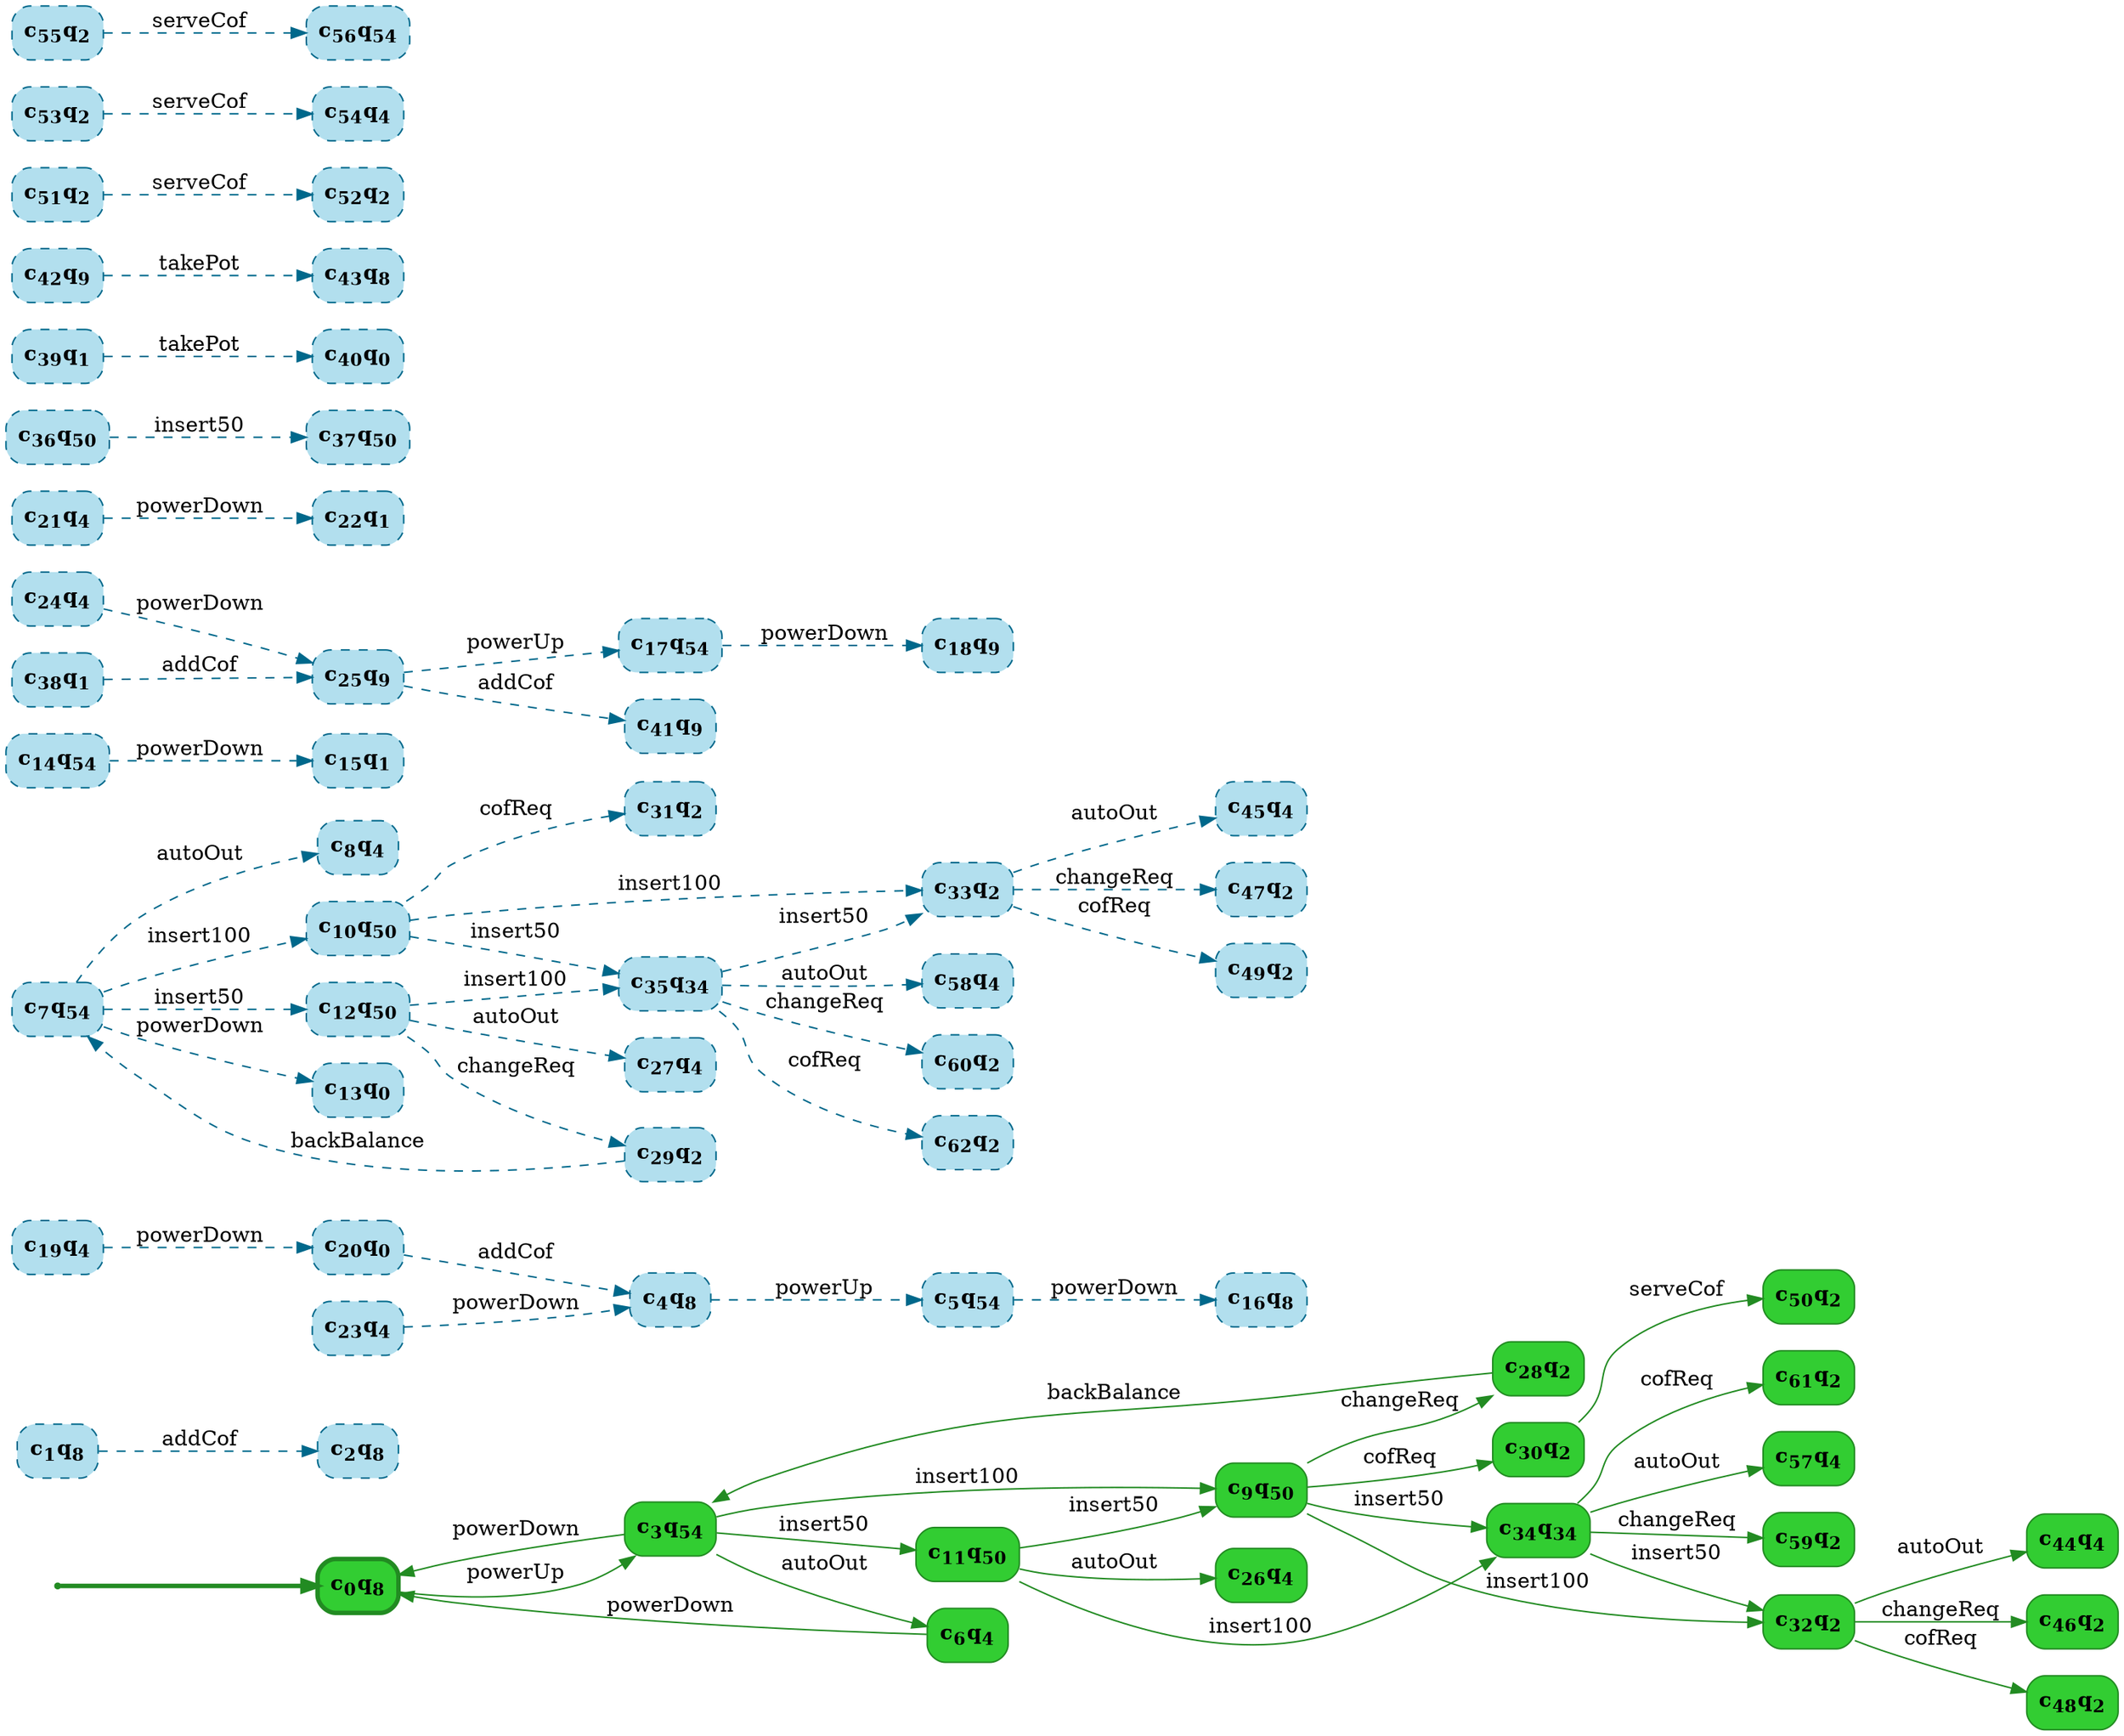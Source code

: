 digraph g {

	rankdir="LR"

	__invisible__[shape="point", color="forestgreen"]
	c0q8[label=<<b>c<sub>0</sub>q<sub>8</sub></b>>, shape="box", style="rounded, filled", fillcolor="limegreen", color="forestgreen", penwidth=3] // Initial
	c3q54[label=<<b>c<sub>3</sub>q<sub>54</sub></b>>, shape="box", style="rounded, filled", fillcolor="limegreen", color="forestgreen"]
	c6q4[label=<<b>c<sub>6</sub>q<sub>4</sub></b>>, shape="box", style="rounded, filled", fillcolor="limegreen", color="forestgreen"]
	c9q50[label=<<b>c<sub>9</sub>q<sub>50</sub></b>>, shape="box", style="rounded, filled", fillcolor="limegreen", color="forestgreen"]
	c28q2[label=<<b>c<sub>28</sub>q<sub>2</sub></b>>, shape="box", style="rounded, filled", fillcolor="limegreen", color="forestgreen"]
	c30q2[label=<<b>c<sub>30</sub>q<sub>2</sub></b>>, shape="box", style="rounded, filled", fillcolor="limegreen", color="forestgreen"]
	c50q2[label=<<b>c<sub>50</sub>q<sub>2</sub></b>>, shape="box", style="rounded, filled", fillcolor="limegreen", color="forestgreen"]
	c32q2[label=<<b>c<sub>32</sub>q<sub>2</sub></b>>, shape="box", style="rounded, filled", fillcolor="limegreen", color="forestgreen"]
	c44q4[label=<<b>c<sub>44</sub>q<sub>4</sub></b>>, shape="box", style="rounded, filled", fillcolor="limegreen", color="forestgreen"]
	c46q2[label=<<b>c<sub>46</sub>q<sub>2</sub></b>>, shape="box", style="rounded, filled", fillcolor="limegreen", color="forestgreen"]
	c48q2[label=<<b>c<sub>48</sub>q<sub>2</sub></b>>, shape="box", style="rounded, filled", fillcolor="limegreen", color="forestgreen"]
	c34q34[label=<<b>c<sub>34</sub>q<sub>34</sub></b>>, shape="box", style="rounded, filled", fillcolor="limegreen", color="forestgreen"]
	c57q4[label=<<b>c<sub>57</sub>q<sub>4</sub></b>>, shape="box", style="rounded, filled", fillcolor="limegreen", color="forestgreen"]
	c59q2[label=<<b>c<sub>59</sub>q<sub>2</sub></b>>, shape="box", style="rounded, filled", fillcolor="limegreen", color="forestgreen"]
	c61q2[label=<<b>c<sub>61</sub>q<sub>2</sub></b>>, shape="box", style="rounded, filled", fillcolor="limegreen", color="forestgreen"]
	c11q50[label=<<b>c<sub>11</sub>q<sub>50</sub></b>>, shape="box", style="rounded, filled", fillcolor="limegreen", color="forestgreen"]
	c26q4[label=<<b>c<sub>26</sub>q<sub>4</sub></b>>, shape="box", style="rounded, filled", fillcolor="limegreen", color="forestgreen"]
	c1q8[label=<<b>c<sub>1</sub>q<sub>8</sub></b>>, shape="box", style="rounded, filled, dashed", fillcolor="lightblue2", color="deepskyblue4"]
	c2q8[label=<<b>c<sub>2</sub>q<sub>8</sub></b>>, shape="box", style="rounded, filled, dashed", fillcolor="lightblue2", color="deepskyblue4"]
	c4q8[label=<<b>c<sub>4</sub>q<sub>8</sub></b>>, shape="box", style="rounded, filled, dashed", fillcolor="lightblue2", color="deepskyblue4"]
	c5q54[label=<<b>c<sub>5</sub>q<sub>54</sub></b>>, shape="box", style="rounded, filled, dashed", fillcolor="lightblue2", color="deepskyblue4"]
	c7q54[label=<<b>c<sub>7</sub>q<sub>54</sub></b>>, shape="box", style="rounded, filled, dashed", fillcolor="lightblue2", color="deepskyblue4"]
	c8q4[label=<<b>c<sub>8</sub>q<sub>4</sub></b>>, shape="box", style="rounded, filled, dashed", fillcolor="lightblue2", color="deepskyblue4"]
	c10q50[label=<<b>c<sub>10</sub>q<sub>50</sub></b>>, shape="box", style="rounded, filled, dashed", fillcolor="lightblue2", color="deepskyblue4"]
	c12q50[label=<<b>c<sub>12</sub>q<sub>50</sub></b>>, shape="box", style="rounded, filled, dashed", fillcolor="lightblue2", color="deepskyblue4"]
	c13q0[label=<<b>c<sub>13</sub>q<sub>0</sub></b>>, shape="box", style="rounded, filled, dashed", fillcolor="lightblue2", color="deepskyblue4"]
	c14q54[label=<<b>c<sub>14</sub>q<sub>54</sub></b>>, shape="box", style="rounded, filled, dashed", fillcolor="lightblue2", color="deepskyblue4"]
	c15q1[label=<<b>c<sub>15</sub>q<sub>1</sub></b>>, shape="box", style="rounded, filled, dashed", fillcolor="lightblue2", color="deepskyblue4"]
	c16q8[label=<<b>c<sub>16</sub>q<sub>8</sub></b>>, shape="box", style="rounded, filled, dashed", fillcolor="lightblue2", color="deepskyblue4"]
	c17q54[label=<<b>c<sub>17</sub>q<sub>54</sub></b>>, shape="box", style="rounded, filled, dashed", fillcolor="lightblue2", color="deepskyblue4"]
	c18q9[label=<<b>c<sub>18</sub>q<sub>9</sub></b>>, shape="box", style="rounded, filled, dashed", fillcolor="lightblue2", color="deepskyblue4"]
	c19q4[label=<<b>c<sub>19</sub>q<sub>4</sub></b>>, shape="box", style="rounded, filled, dashed", fillcolor="lightblue2", color="deepskyblue4"]
	c20q0[label=<<b>c<sub>20</sub>q<sub>0</sub></b>>, shape="box", style="rounded, filled, dashed", fillcolor="lightblue2", color="deepskyblue4"]
	c21q4[label=<<b>c<sub>21</sub>q<sub>4</sub></b>>, shape="box", style="rounded, filled, dashed", fillcolor="lightblue2", color="deepskyblue4"]
	c22q1[label=<<b>c<sub>22</sub>q<sub>1</sub></b>>, shape="box", style="rounded, filled, dashed", fillcolor="lightblue2", color="deepskyblue4"]
	c23q4[label=<<b>c<sub>23</sub>q<sub>4</sub></b>>, shape="box", style="rounded, filled, dashed", fillcolor="lightblue2", color="deepskyblue4"]
	c24q4[label=<<b>c<sub>24</sub>q<sub>4</sub></b>>, shape="box", style="rounded, filled, dashed", fillcolor="lightblue2", color="deepskyblue4"]
	c25q9[label=<<b>c<sub>25</sub>q<sub>9</sub></b>>, shape="box", style="rounded, filled, dashed", fillcolor="lightblue2", color="deepskyblue4"]
	c27q4[label=<<b>c<sub>27</sub>q<sub>4</sub></b>>, shape="box", style="rounded, filled, dashed", fillcolor="lightblue2", color="deepskyblue4"]
	c29q2[label=<<b>c<sub>29</sub>q<sub>2</sub></b>>, shape="box", style="rounded, filled, dashed", fillcolor="lightblue2", color="deepskyblue4"]
	c31q2[label=<<b>c<sub>31</sub>q<sub>2</sub></b>>, shape="box", style="rounded, filled, dashed", fillcolor="lightblue2", color="deepskyblue4"]
	c33q2[label=<<b>c<sub>33</sub>q<sub>2</sub></b>>, shape="box", style="rounded, filled, dashed", fillcolor="lightblue2", color="deepskyblue4"]
	c35q34[label=<<b>c<sub>35</sub>q<sub>34</sub></b>>, shape="box", style="rounded, filled, dashed", fillcolor="lightblue2", color="deepskyblue4"]
	c36q50[label=<<b>c<sub>36</sub>q<sub>50</sub></b>>, shape="box", style="rounded, filled, dashed", fillcolor="lightblue2", color="deepskyblue4"]
	c37q50[label=<<b>c<sub>37</sub>q<sub>50</sub></b>>, shape="box", style="rounded, filled, dashed", fillcolor="lightblue2", color="deepskyblue4"]
	c38q1[label=<<b>c<sub>38</sub>q<sub>1</sub></b>>, shape="box", style="rounded, filled, dashed", fillcolor="lightblue2", color="deepskyblue4"]
	c39q1[label=<<b>c<sub>39</sub>q<sub>1</sub></b>>, shape="box", style="rounded, filled, dashed", fillcolor="lightblue2", color="deepskyblue4"]
	c40q0[label=<<b>c<sub>40</sub>q<sub>0</sub></b>>, shape="box", style="rounded, filled, dashed", fillcolor="lightblue2", color="deepskyblue4"]
	c41q9[label=<<b>c<sub>41</sub>q<sub>9</sub></b>>, shape="box", style="rounded, filled, dashed", fillcolor="lightblue2", color="deepskyblue4"]
	c42q9[label=<<b>c<sub>42</sub>q<sub>9</sub></b>>, shape="box", style="rounded, filled, dashed", fillcolor="lightblue2", color="deepskyblue4"]
	c43q8[label=<<b>c<sub>43</sub>q<sub>8</sub></b>>, shape="box", style="rounded, filled, dashed", fillcolor="lightblue2", color="deepskyblue4"]
	c45q4[label=<<b>c<sub>45</sub>q<sub>4</sub></b>>, shape="box", style="rounded, filled, dashed", fillcolor="lightblue2", color="deepskyblue4"]
	c47q2[label=<<b>c<sub>47</sub>q<sub>2</sub></b>>, shape="box", style="rounded, filled, dashed", fillcolor="lightblue2", color="deepskyblue4"]
	c49q2[label=<<b>c<sub>49</sub>q<sub>2</sub></b>>, shape="box", style="rounded, filled, dashed", fillcolor="lightblue2", color="deepskyblue4"]
	c51q2[label=<<b>c<sub>51</sub>q<sub>2</sub></b>>, shape="box", style="rounded, filled, dashed", fillcolor="lightblue2", color="deepskyblue4"]
	c52q2[label=<<b>c<sub>52</sub>q<sub>2</sub></b>>, shape="box", style="rounded, filled, dashed", fillcolor="lightblue2", color="deepskyblue4"]
	c53q2[label=<<b>c<sub>53</sub>q<sub>2</sub></b>>, shape="box", style="rounded, filled, dashed", fillcolor="lightblue2", color="deepskyblue4"]
	c54q4[label=<<b>c<sub>54</sub>q<sub>4</sub></b>>, shape="box", style="rounded, filled, dashed", fillcolor="lightblue2", color="deepskyblue4"]
	c55q2[label=<<b>c<sub>55</sub>q<sub>2</sub></b>>, shape="box", style="rounded, filled, dashed", fillcolor="lightblue2", color="deepskyblue4"]
	c56q54[label=<<b>c<sub>56</sub>q<sub>54</sub></b>>, shape="box", style="rounded, filled, dashed", fillcolor="lightblue2", color="deepskyblue4"]
	c58q4[label=<<b>c<sub>58</sub>q<sub>4</sub></b>>, shape="box", style="rounded, filled, dashed", fillcolor="lightblue2", color="deepskyblue4"]
	c60q2[label=<<b>c<sub>60</sub>q<sub>2</sub></b>>, shape="box", style="rounded, filled, dashed", fillcolor="lightblue2", color="deepskyblue4"]
	c62q2[label=<<b>c<sub>62</sub>q<sub>2</sub></b>>, shape="box", style="rounded, filled, dashed", fillcolor="lightblue2", color="deepskyblue4"]

	__invisible__ -> c0q8[penwidth=3, color="forestgreen"]
	c0q8 -> c3q54[label=<powerUp>, color="forestgreen"]
	c3q54 -> c6q4[label=<autoOut>, color="forestgreen"]
	c6q4 -> c0q8[label=<powerDown>, color="forestgreen"]
	c3q54 -> c9q50[label=<insert100>, color="forestgreen"]
	c9q50 -> c28q2[label=<changeReq>, color="forestgreen"]
	c28q2 -> c3q54[label=<backBalance>, color="forestgreen"]
	c9q50 -> c30q2[label=<cofReq>, color="forestgreen"]
	c30q2 -> c50q2[label=<serveCof>, color="forestgreen"]
	c9q50 -> c32q2[label=<insert100>, color="forestgreen"]
	c32q2 -> c44q4[label=<autoOut>, color="forestgreen"]
	c32q2 -> c46q2[label=<changeReq>, color="forestgreen"]
	c32q2 -> c48q2[label=<cofReq>, color="forestgreen"]
	c9q50 -> c34q34[label=<insert50>, color="forestgreen"]
	c34q34 -> c57q4[label=<autoOut>, color="forestgreen"]
	c34q34 -> c59q2[label=<changeReq>, color="forestgreen"]
	c34q34 -> c61q2[label=<cofReq>, color="forestgreen"]
	c34q34 -> c32q2[label=<insert50>, color="forestgreen"]
	c3q54 -> c11q50[label=<insert50>, color="forestgreen"]
	c11q50 -> c26q4[label=<autoOut>, color="forestgreen"]
	c11q50 -> c34q34[label=<insert100>, color="forestgreen"]
	c11q50 -> c9q50[label=<insert50>, color="forestgreen"]
	c3q54 -> c0q8[label=<powerDown>, color="forestgreen"]
	c1q8 -> c2q8[label=<addCof>, color="deepskyblue4", style="dashed"]
	c4q8 -> c5q54[label=<powerUp>, color="deepskyblue4", style="dashed"]
	c7q54 -> c8q4[label=<autoOut>, color="deepskyblue4", style="dashed"]
	c7q54 -> c10q50[label=<insert100>, color="deepskyblue4", style="dashed"]
	c7q54 -> c12q50[label=<insert50>, color="deepskyblue4", style="dashed"]
	c7q54 -> c13q0[label=<powerDown>, color="deepskyblue4", style="dashed"]
	c14q54 -> c15q1[label=<powerDown>, color="deepskyblue4", style="dashed"]
	c5q54 -> c16q8[label=<powerDown>, color="deepskyblue4", style="dashed"]
	c17q54 -> c18q9[label=<powerDown>, color="deepskyblue4", style="dashed"]
	c19q4 -> c20q0[label=<powerDown>, color="deepskyblue4", style="dashed"]
	c21q4 -> c22q1[label=<powerDown>, color="deepskyblue4", style="dashed"]
	c23q4 -> c4q8[label=<powerDown>, color="deepskyblue4", style="dashed"]
	c24q4 -> c25q9[label=<powerDown>, color="deepskyblue4", style="dashed"]
	c12q50 -> c27q4[label=<autoOut>, color="deepskyblue4", style="dashed"]
	c12q50 -> c29q2[label=<changeReq>, color="deepskyblue4", style="dashed"]
	c10q50 -> c31q2[label=<cofReq>, color="deepskyblue4", style="dashed"]
	c10q50 -> c33q2[label=<insert100>, color="deepskyblue4", style="dashed"]
	c12q50 -> c35q34[label=<insert100>, color="deepskyblue4", style="dashed"]
	c36q50 -> c37q50[label=<insert50>, color="deepskyblue4", style="dashed"]
	c10q50 -> c35q34[label=<insert50>, color="deepskyblue4", style="dashed"]
	c20q0 -> c4q8[label=<addCof>, color="deepskyblue4", style="dashed"]
	c38q1 -> c25q9[label=<addCof>, color="deepskyblue4", style="dashed"]
	c39q1 -> c40q0[label=<takePot>, color="deepskyblue4", style="dashed"]
	c25q9 -> c41q9[label=<addCof>, color="deepskyblue4", style="dashed"]
	c25q9 -> c17q54[label=<powerUp>, color="deepskyblue4", style="dashed"]
	c42q9 -> c43q8[label=<takePot>, color="deepskyblue4", style="dashed"]
	c33q2 -> c45q4[label=<autoOut>, color="deepskyblue4", style="dashed"]
	c29q2 -> c7q54[label=<backBalance>, color="deepskyblue4", style="dashed"]
	c33q2 -> c47q2[label=<changeReq>, color="deepskyblue4", style="dashed"]
	c33q2 -> c49q2[label=<cofReq>, color="deepskyblue4", style="dashed"]
	c51q2 -> c52q2[label=<serveCof>, color="deepskyblue4", style="dashed"]
	c53q2 -> c54q4[label=<serveCof>, color="deepskyblue4", style="dashed"]
	c55q2 -> c56q54[label=<serveCof>, color="deepskyblue4", style="dashed"]
	c35q34 -> c58q4[label=<autoOut>, color="deepskyblue4", style="dashed"]
	c35q34 -> c60q2[label=<changeReq>, color="deepskyblue4", style="dashed"]
	c35q34 -> c62q2[label=<cofReq>, color="deepskyblue4", style="dashed"]
	c35q34 -> c33q2[label=<insert50>, color="deepskyblue4", style="dashed"]

}
